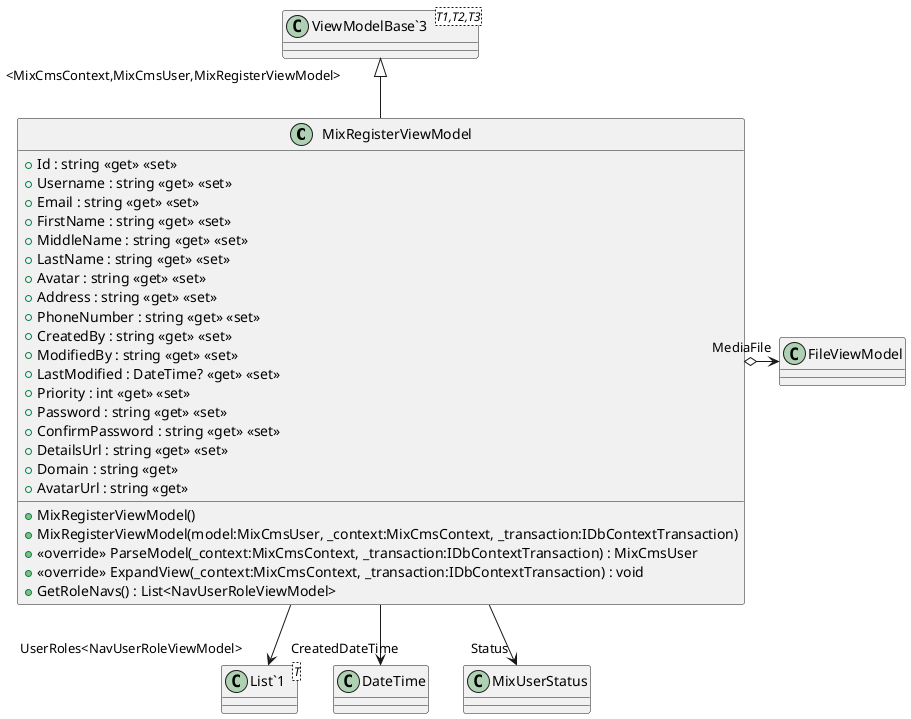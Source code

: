 @startuml
class MixRegisterViewModel {
    + Id : string <<get>> <<set>>
    + Username : string <<get>> <<set>>
    + Email : string <<get>> <<set>>
    + FirstName : string <<get>> <<set>>
    + MiddleName : string <<get>> <<set>>
    + LastName : string <<get>> <<set>>
    + Avatar : string <<get>> <<set>>
    + Address : string <<get>> <<set>>
    + PhoneNumber : string <<get>> <<set>>
    + CreatedBy : string <<get>> <<set>>
    + ModifiedBy : string <<get>> <<set>>
    + LastModified : DateTime? <<get>> <<set>>
    + Priority : int <<get>> <<set>>
    + Password : string <<get>> <<set>>
    + ConfirmPassword : string <<get>> <<set>>
    + DetailsUrl : string <<get>> <<set>>
    + Domain : string <<get>>
    + AvatarUrl : string <<get>>
    + MixRegisterViewModel()
    + MixRegisterViewModel(model:MixCmsUser, _context:MixCmsContext, _transaction:IDbContextTransaction)
    + <<override>> ParseModel(_context:MixCmsContext, _transaction:IDbContextTransaction) : MixCmsUser
    + <<override>> ExpandView(_context:MixCmsContext, _transaction:IDbContextTransaction) : void
    + GetRoleNavs() : List<NavUserRoleViewModel>
}
class "ViewModelBase`3"<T1,T2,T3> {
}
class "List`1"<T> {
}
"ViewModelBase`3" "<MixCmsContext,MixCmsUser,MixRegisterViewModel>" <|-- MixRegisterViewModel
MixRegisterViewModel --> "CreatedDateTime" DateTime
MixRegisterViewModel --> "Status" MixUserStatus
MixRegisterViewModel --> "UserRoles<NavUserRoleViewModel>" "List`1"
MixRegisterViewModel o-> "MediaFile" FileViewModel
@enduml
